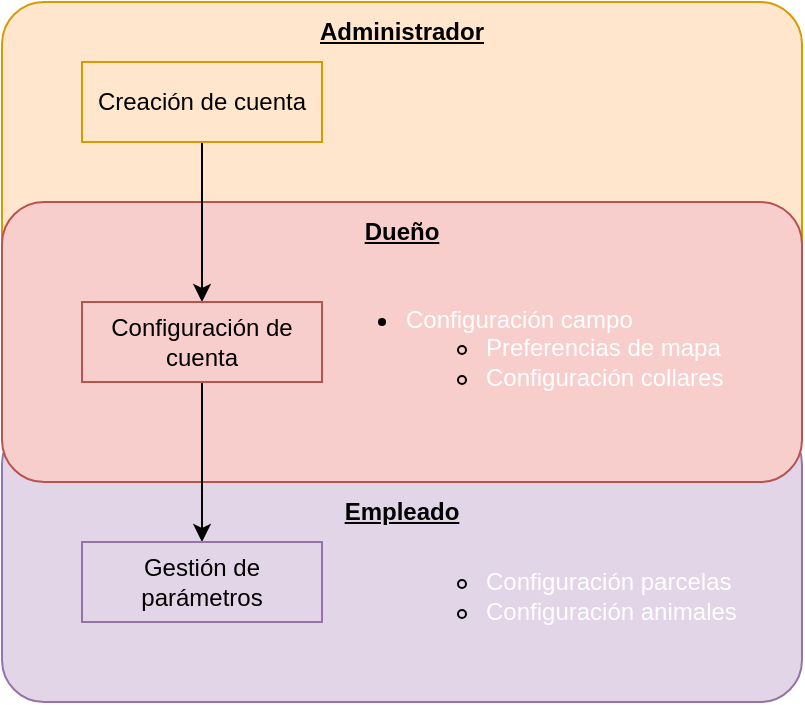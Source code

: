 <mxfile version="26.2.12">
  <diagram name="Página-1" id="Ns4zx31DDEqpTmoTKlRC">
    <mxGraphModel dx="985" dy="546" grid="1" gridSize="10" guides="1" tooltips="1" connect="1" arrows="1" fold="1" page="1" pageScale="1" pageWidth="827" pageHeight="1169" math="0" shadow="0">
      <root>
        <mxCell id="0" />
        <mxCell id="1" parent="0" />
        <mxCell id="IpAvKVVUXLaiy9YmAnh7-14" value="" style="rounded=1;whiteSpace=wrap;html=1;fillColor=#e1d5e7;strokeColor=#9673a6;" vertex="1" parent="1">
          <mxGeometry x="280" y="320" width="400" height="140" as="geometry" />
        </mxCell>
        <mxCell id="IpAvKVVUXLaiy9YmAnh7-10" value="" style="rounded=1;whiteSpace=wrap;html=1;fillColor=#ffe6cc;strokeColor=#d79b00;" vertex="1" parent="1">
          <mxGeometry x="280" y="110" width="400" height="140" as="geometry" />
        </mxCell>
        <mxCell id="IpAvKVVUXLaiy9YmAnh7-12" value="" style="rounded=1;whiteSpace=wrap;html=1;fillColor=#f8cecc;strokeColor=#b85450;" vertex="1" parent="1">
          <mxGeometry x="280" y="210" width="400" height="140" as="geometry" />
        </mxCell>
        <mxCell id="IpAvKVVUXLaiy9YmAnh7-5" style="edgeStyle=orthogonalEdgeStyle;rounded=0;orthogonalLoop=1;jettySize=auto;html=1;exitX=0.5;exitY=1;exitDx=0;exitDy=0;" edge="1" parent="1" source="IpAvKVVUXLaiy9YmAnh7-1" target="IpAvKVVUXLaiy9YmAnh7-3">
          <mxGeometry relative="1" as="geometry" />
        </mxCell>
        <mxCell id="IpAvKVVUXLaiy9YmAnh7-1" value="Creación de cuenta" style="rounded=0;whiteSpace=wrap;html=1;fillColor=#ffe6cc;strokeColor=#d79b00;" vertex="1" parent="1">
          <mxGeometry x="320" y="140" width="120" height="40" as="geometry" />
        </mxCell>
        <mxCell id="IpAvKVVUXLaiy9YmAnh7-19" style="edgeStyle=orthogonalEdgeStyle;rounded=0;orthogonalLoop=1;jettySize=auto;html=1;entryX=0.5;entryY=0;entryDx=0;entryDy=0;" edge="1" parent="1" source="IpAvKVVUXLaiy9YmAnh7-3" target="IpAvKVVUXLaiy9YmAnh7-18">
          <mxGeometry relative="1" as="geometry" />
        </mxCell>
        <mxCell id="IpAvKVVUXLaiy9YmAnh7-3" value="Configuración de cuenta" style="rounded=0;whiteSpace=wrap;html=1;fillColor=#f8cecc;strokeColor=#b85450;" vertex="1" parent="1">
          <mxGeometry x="320" y="260" width="120" height="40" as="geometry" />
        </mxCell>
        <mxCell id="IpAvKVVUXLaiy9YmAnh7-11" value="Administrador" style="text;html=1;align=center;verticalAlign=middle;whiteSpace=wrap;rounded=0;fontStyle=5" vertex="1" parent="1">
          <mxGeometry x="450" y="110" width="60" height="30" as="geometry" />
        </mxCell>
        <mxCell id="IpAvKVVUXLaiy9YmAnh7-13" value="Dueño" style="text;html=1;align=center;verticalAlign=middle;whiteSpace=wrap;rounded=0;fontStyle=5" vertex="1" parent="1">
          <mxGeometry x="450" y="210" width="60" height="30" as="geometry" />
        </mxCell>
        <mxCell id="IpAvKVVUXLaiy9YmAnh7-15" value="&lt;ul style=&quot;forced-color-adjust: none; font-family: Helvetica; font-size: 12px; font-style: normal; font-variant-ligatures: normal; font-variant-caps: normal; font-weight: 400; letter-spacing: normal; orphans: 2; text-align: left; text-indent: 0px; text-transform: none; widows: 2; word-spacing: 0px; -webkit-text-stroke-width: 0px; white-space: normal; text-decoration-thickness: initial; text-decoration-style: initial; text-decoration-color: initial; box-shadow: none !important;&quot;&gt;&lt;li style=&quot;forced-color-adjust: none; box-shadow: none !important;&quot;&gt;&lt;span style=&quot;forced-color-adjust: none; box-shadow: none !important;&quot;&gt;&lt;font style=&quot;color: light-dark(rgb(255, 255, 255), rgb(255, 255, 255));&quot;&gt;Configuración campo&lt;/font&gt;&lt;/span&gt;&lt;/li&gt;&lt;ul style=&quot;forced-color-adjust: none; box-shadow: none !important;&quot;&gt;&lt;li style=&quot;forced-color-adjust: none; box-shadow: none !important;&quot;&gt;&lt;span style=&quot;forced-color-adjust: none; box-shadow: none !important;&quot;&gt;&lt;font style=&quot;color: light-dark(rgb(255, 255, 255), rgb(255, 255, 255));&quot;&gt;Preferencias de mapa&lt;/font&gt;&lt;/span&gt;&lt;/li&gt;&lt;li style=&quot;forced-color-adjust: none; box-shadow: none !important;&quot;&gt;&lt;span style=&quot;forced-color-adjust: none; box-shadow: none !important;&quot;&gt;&lt;font style=&quot;color: light-dark(rgb(255, 255, 255), rgb(255, 255, 255));&quot;&gt;Configuración collares&lt;/font&gt;&lt;/span&gt;&lt;/li&gt;&lt;/ul&gt;&lt;/ul&gt;" style="text;whiteSpace=wrap;html=1;" vertex="1" parent="1">
          <mxGeometry x="440" y="242.5" width="240" height="75" as="geometry" />
        </mxCell>
        <mxCell id="IpAvKVVUXLaiy9YmAnh7-16" value="&lt;div&gt;&lt;br&gt;&lt;/div&gt;&lt;ul style=&quot;forced-color-adjust: none; font-family: Helvetica; font-size: 12px; font-style: normal; font-variant-ligatures: normal; font-variant-caps: normal; font-weight: 400; letter-spacing: normal; orphans: 2; text-align: left; text-indent: 0px; text-transform: none; widows: 2; word-spacing: 0px; -webkit-text-stroke-width: 0px; white-space: normal; text-decoration-thickness: initial; text-decoration-style: initial; text-decoration-color: initial; box-shadow: none !important;&quot;&gt;&lt;ul style=&quot;forced-color-adjust: none; box-shadow: none !important;&quot;&gt;&lt;li style=&quot;forced-color-adjust: none; box-shadow: none !important;&quot;&gt;&lt;span&gt;&lt;font style=&quot;color: light-dark(rgb(255, 255, 255), rgb(255, 255, 255));&quot;&gt;Configuración parcelas&lt;/font&gt;&lt;/span&gt;&lt;/li&gt;&lt;li style=&quot;forced-color-adjust: none; box-shadow: none !important;&quot;&gt;&lt;font style=&quot;color: light-dark(rgb(255, 255, 255), rgb(255, 255, 255));&quot;&gt;Configuración animales&lt;/font&gt;&lt;/li&gt;&lt;/ul&gt;&lt;/ul&gt;" style="text;whiteSpace=wrap;html=1;" vertex="1" parent="1">
          <mxGeometry x="440" y="360" width="240" height="90" as="geometry" />
        </mxCell>
        <mxCell id="IpAvKVVUXLaiy9YmAnh7-17" value="Empleado" style="text;html=1;align=center;verticalAlign=middle;whiteSpace=wrap;rounded=0;fontStyle=5" vertex="1" parent="1">
          <mxGeometry x="450" y="350" width="60" height="30" as="geometry" />
        </mxCell>
        <mxCell id="IpAvKVVUXLaiy9YmAnh7-18" value="Gestión de parámetros" style="rounded=0;whiteSpace=wrap;html=1;fillColor=#e1d5e7;strokeColor=#9673a6;" vertex="1" parent="1">
          <mxGeometry x="320" y="380" width="120" height="40" as="geometry" />
        </mxCell>
      </root>
    </mxGraphModel>
  </diagram>
</mxfile>
